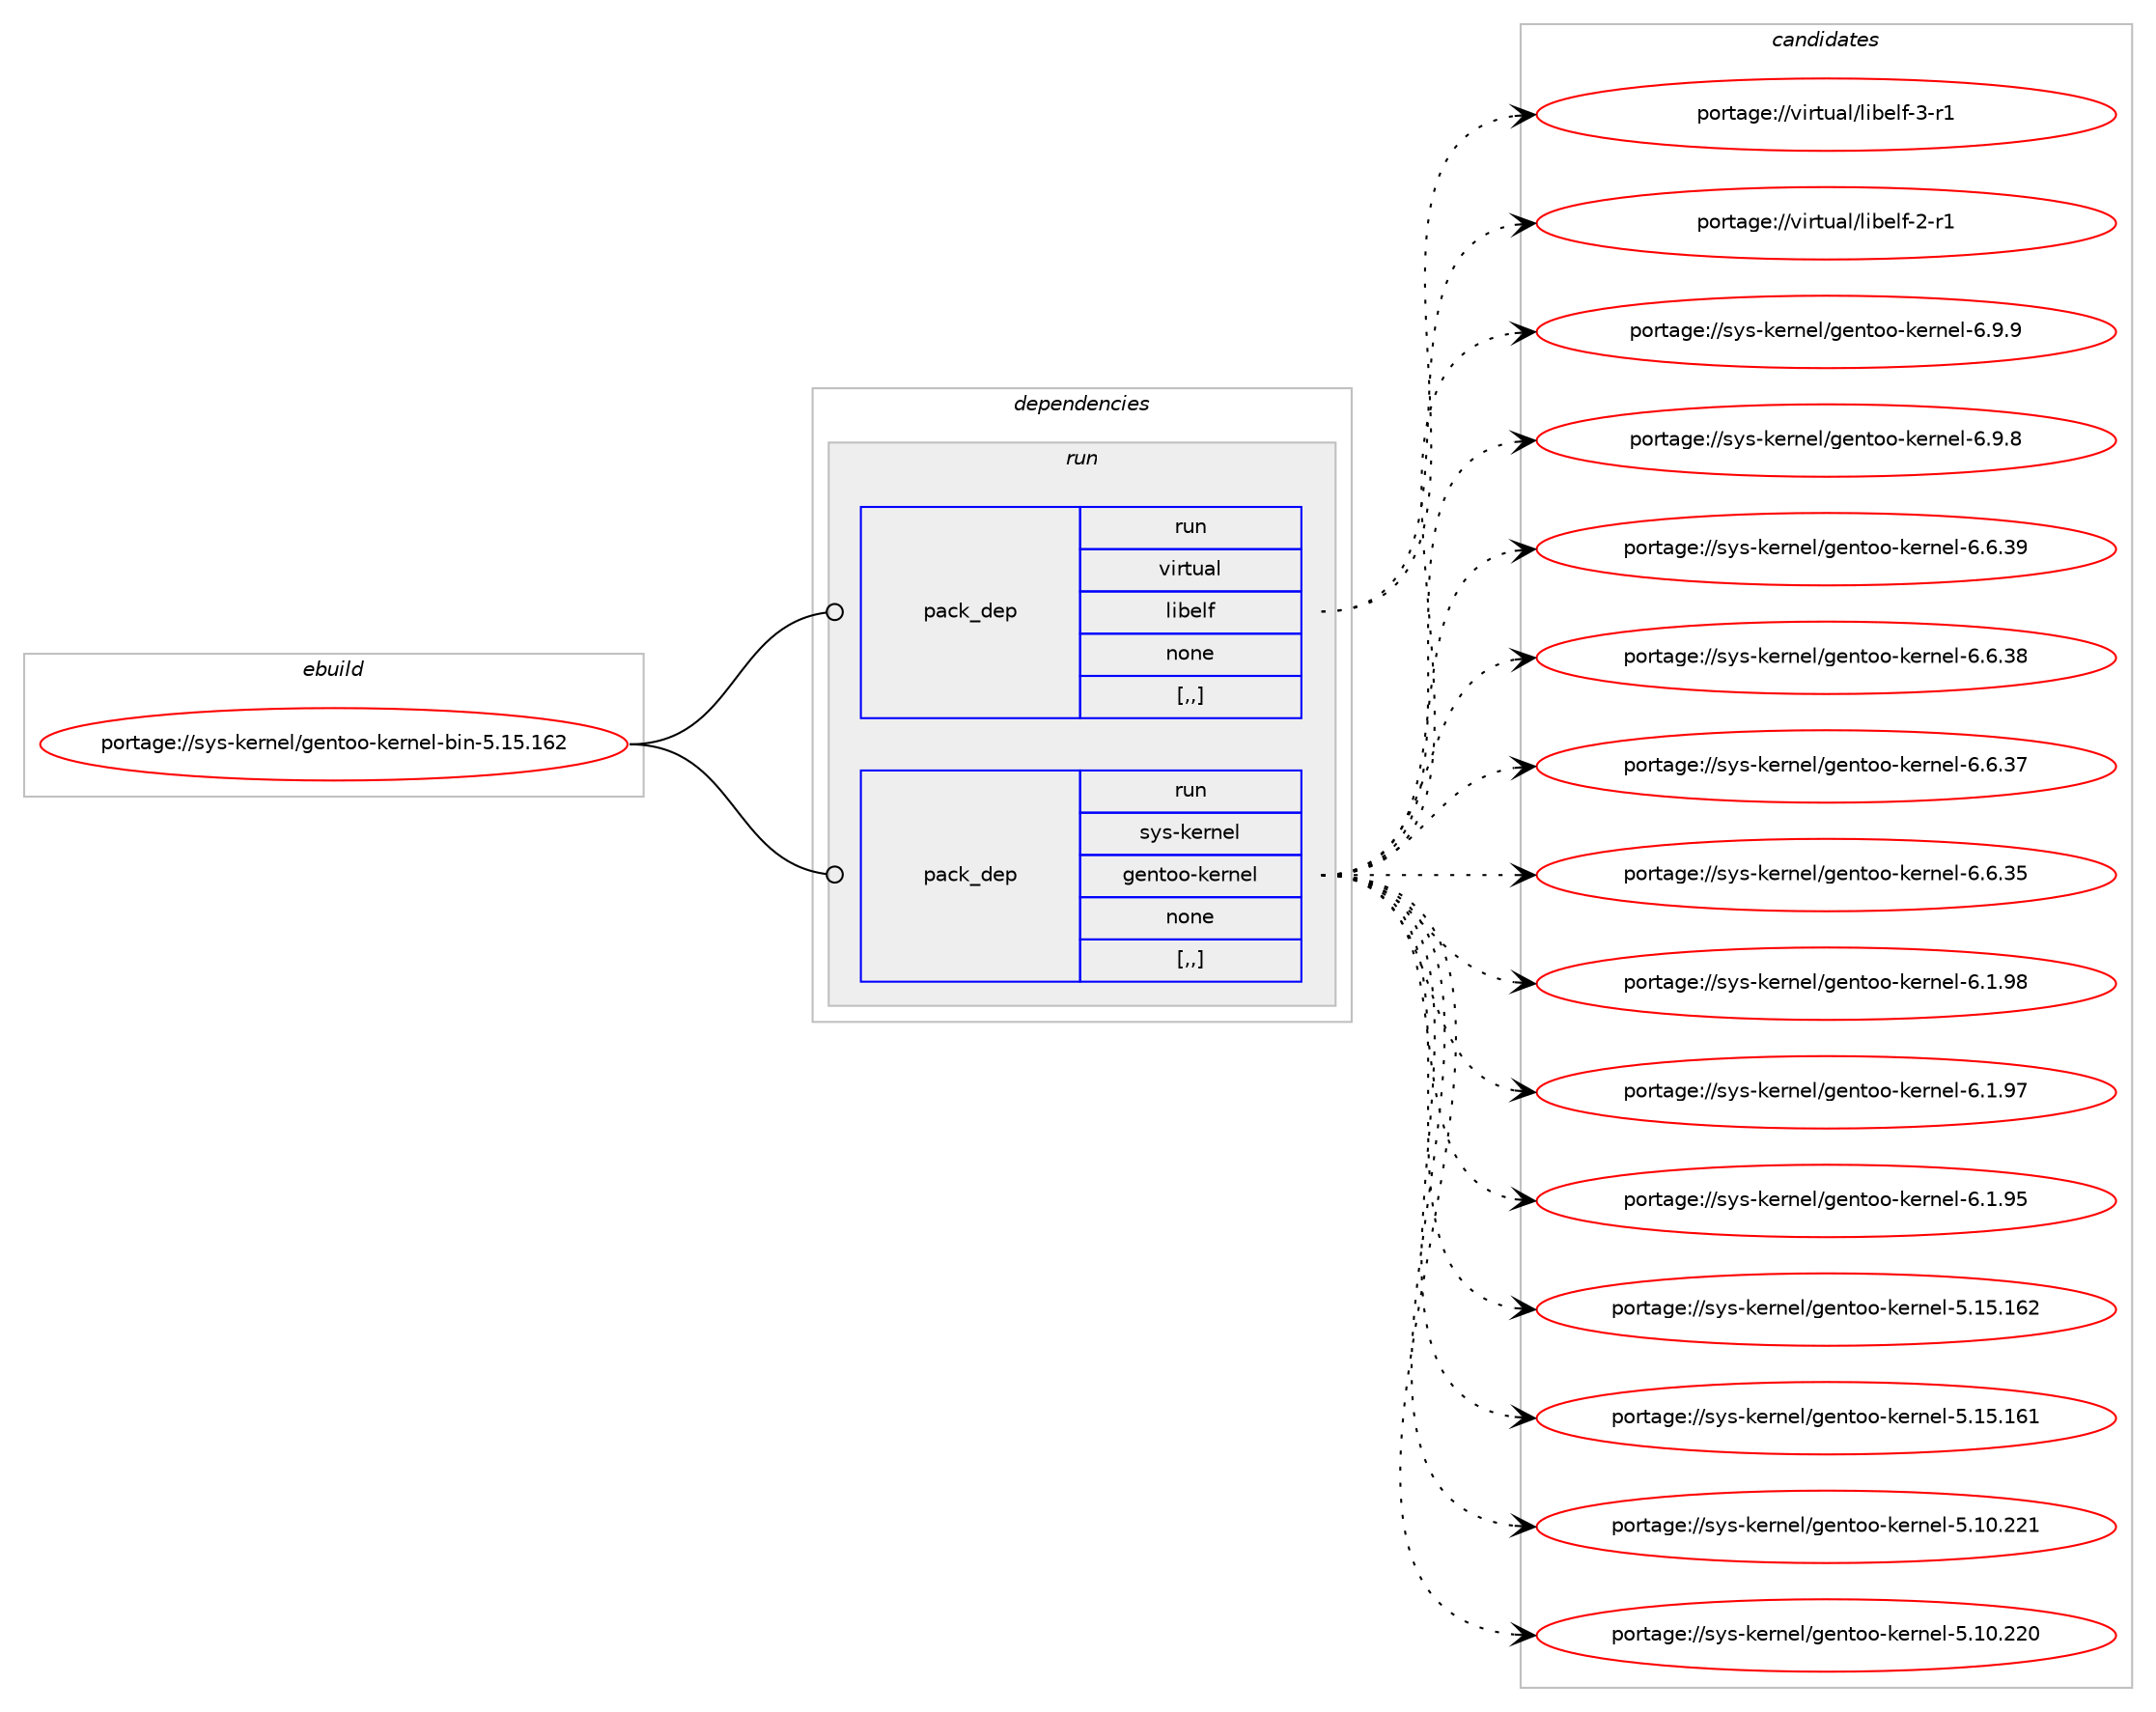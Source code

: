 digraph prolog {

# *************
# Graph options
# *************

newrank=true;
concentrate=true;
compound=true;
graph [rankdir=LR,fontname=Helvetica,fontsize=10,ranksep=1.5];#, ranksep=2.5, nodesep=0.2];
edge  [arrowhead=vee];
node  [fontname=Helvetica,fontsize=10];

# **********
# The ebuild
# **********

subgraph cluster_leftcol {
color=gray;
rank=same;
label=<<i>ebuild</i>>;
id [label="portage://sys-kernel/gentoo-kernel-bin-5.15.162", color=red, width=4, href="../sys-kernel/gentoo-kernel-bin-5.15.162.svg"];
}

# ****************
# The dependencies
# ****************

subgraph cluster_midcol {
color=gray;
label=<<i>dependencies</i>>;
subgraph cluster_compile {
fillcolor="#eeeeee";
style=filled;
label=<<i>compile</i>>;
}
subgraph cluster_compileandrun {
fillcolor="#eeeeee";
style=filled;
label=<<i>compile and run</i>>;
}
subgraph cluster_run {
fillcolor="#eeeeee";
style=filled;
label=<<i>run</i>>;
subgraph pack2028 {
dependency2512 [label=<<TABLE BORDER="0" CELLBORDER="1" CELLSPACING="0" CELLPADDING="4" WIDTH="220"><TR><TD ROWSPAN="6" CELLPADDING="30">pack_dep</TD></TR><TR><TD WIDTH="110">run</TD></TR><TR><TD>virtual</TD></TR><TR><TD>libelf</TD></TR><TR><TD>none</TD></TR><TR><TD>[,,]</TD></TR></TABLE>>, shape=none, color=blue];
}
id:e -> dependency2512:w [weight=20,style="solid",arrowhead="odot"];
subgraph pack2029 {
dependency2513 [label=<<TABLE BORDER="0" CELLBORDER="1" CELLSPACING="0" CELLPADDING="4" WIDTH="220"><TR><TD ROWSPAN="6" CELLPADDING="30">pack_dep</TD></TR><TR><TD WIDTH="110">run</TD></TR><TR><TD>sys-kernel</TD></TR><TR><TD>gentoo-kernel</TD></TR><TR><TD>none</TD></TR><TR><TD>[,,]</TD></TR></TABLE>>, shape=none, color=blue];
}
id:e -> dependency2513:w [weight=20,style="solid",arrowhead="odot"];
}
}

# **************
# The candidates
# **************

subgraph cluster_choices {
rank=same;
color=gray;
label=<<i>candidates</i>>;

subgraph choice2028 {
color=black;
nodesep=1;
choice11810511411611797108471081059810110810245514511449 [label="portage://virtual/libelf-3-r1", color=red, width=4,href="../virtual/libelf-3-r1.svg"];
choice11810511411611797108471081059810110810245504511449 [label="portage://virtual/libelf-2-r1", color=red, width=4,href="../virtual/libelf-2-r1.svg"];
dependency2512:e -> choice11810511411611797108471081059810110810245514511449:w [style=dotted,weight="100"];
dependency2512:e -> choice11810511411611797108471081059810110810245504511449:w [style=dotted,weight="100"];
}
subgraph choice2029 {
color=black;
nodesep=1;
choice115121115451071011141101011084710310111011611111145107101114110101108455446574657 [label="portage://sys-kernel/gentoo-kernel-6.9.9", color=red, width=4,href="../sys-kernel/gentoo-kernel-6.9.9.svg"];
choice115121115451071011141101011084710310111011611111145107101114110101108455446574656 [label="portage://sys-kernel/gentoo-kernel-6.9.8", color=red, width=4,href="../sys-kernel/gentoo-kernel-6.9.8.svg"];
choice11512111545107101114110101108471031011101161111114510710111411010110845544654465157 [label="portage://sys-kernel/gentoo-kernel-6.6.39", color=red, width=4,href="../sys-kernel/gentoo-kernel-6.6.39.svg"];
choice11512111545107101114110101108471031011101161111114510710111411010110845544654465156 [label="portage://sys-kernel/gentoo-kernel-6.6.38", color=red, width=4,href="../sys-kernel/gentoo-kernel-6.6.38.svg"];
choice11512111545107101114110101108471031011101161111114510710111411010110845544654465155 [label="portage://sys-kernel/gentoo-kernel-6.6.37", color=red, width=4,href="../sys-kernel/gentoo-kernel-6.6.37.svg"];
choice11512111545107101114110101108471031011101161111114510710111411010110845544654465153 [label="portage://sys-kernel/gentoo-kernel-6.6.35", color=red, width=4,href="../sys-kernel/gentoo-kernel-6.6.35.svg"];
choice11512111545107101114110101108471031011101161111114510710111411010110845544649465756 [label="portage://sys-kernel/gentoo-kernel-6.1.98", color=red, width=4,href="../sys-kernel/gentoo-kernel-6.1.98.svg"];
choice11512111545107101114110101108471031011101161111114510710111411010110845544649465755 [label="portage://sys-kernel/gentoo-kernel-6.1.97", color=red, width=4,href="../sys-kernel/gentoo-kernel-6.1.97.svg"];
choice11512111545107101114110101108471031011101161111114510710111411010110845544649465753 [label="portage://sys-kernel/gentoo-kernel-6.1.95", color=red, width=4,href="../sys-kernel/gentoo-kernel-6.1.95.svg"];
choice115121115451071011141101011084710310111011611111145107101114110101108455346495346495450 [label="portage://sys-kernel/gentoo-kernel-5.15.162", color=red, width=4,href="../sys-kernel/gentoo-kernel-5.15.162.svg"];
choice115121115451071011141101011084710310111011611111145107101114110101108455346495346495449 [label="portage://sys-kernel/gentoo-kernel-5.15.161", color=red, width=4,href="../sys-kernel/gentoo-kernel-5.15.161.svg"];
choice115121115451071011141101011084710310111011611111145107101114110101108455346494846505049 [label="portage://sys-kernel/gentoo-kernel-5.10.221", color=red, width=4,href="../sys-kernel/gentoo-kernel-5.10.221.svg"];
choice115121115451071011141101011084710310111011611111145107101114110101108455346494846505048 [label="portage://sys-kernel/gentoo-kernel-5.10.220", color=red, width=4,href="../sys-kernel/gentoo-kernel-5.10.220.svg"];
dependency2513:e -> choice115121115451071011141101011084710310111011611111145107101114110101108455446574657:w [style=dotted,weight="100"];
dependency2513:e -> choice115121115451071011141101011084710310111011611111145107101114110101108455446574656:w [style=dotted,weight="100"];
dependency2513:e -> choice11512111545107101114110101108471031011101161111114510710111411010110845544654465157:w [style=dotted,weight="100"];
dependency2513:e -> choice11512111545107101114110101108471031011101161111114510710111411010110845544654465156:w [style=dotted,weight="100"];
dependency2513:e -> choice11512111545107101114110101108471031011101161111114510710111411010110845544654465155:w [style=dotted,weight="100"];
dependency2513:e -> choice11512111545107101114110101108471031011101161111114510710111411010110845544654465153:w [style=dotted,weight="100"];
dependency2513:e -> choice11512111545107101114110101108471031011101161111114510710111411010110845544649465756:w [style=dotted,weight="100"];
dependency2513:e -> choice11512111545107101114110101108471031011101161111114510710111411010110845544649465755:w [style=dotted,weight="100"];
dependency2513:e -> choice11512111545107101114110101108471031011101161111114510710111411010110845544649465753:w [style=dotted,weight="100"];
dependency2513:e -> choice115121115451071011141101011084710310111011611111145107101114110101108455346495346495450:w [style=dotted,weight="100"];
dependency2513:e -> choice115121115451071011141101011084710310111011611111145107101114110101108455346495346495449:w [style=dotted,weight="100"];
dependency2513:e -> choice115121115451071011141101011084710310111011611111145107101114110101108455346494846505049:w [style=dotted,weight="100"];
dependency2513:e -> choice115121115451071011141101011084710310111011611111145107101114110101108455346494846505048:w [style=dotted,weight="100"];
}
}

}
